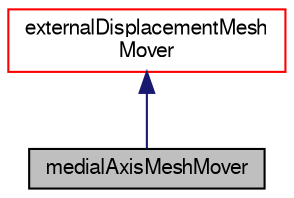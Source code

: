 digraph "medialAxisMeshMover"
{
  bgcolor="transparent";
  edge [fontname="FreeSans",fontsize="10",labelfontname="FreeSans",labelfontsize="10"];
  node [fontname="FreeSans",fontsize="10",shape=record];
  Node2 [label="medialAxisMeshMover",height=0.2,width=0.4,color="black", fillcolor="grey75", style="filled", fontcolor="black"];
  Node3 -> Node2 [dir="back",color="midnightblue",fontsize="10",style="solid",fontname="FreeSans"];
  Node3 [label="externalDisplacementMesh\lMover",height=0.2,width=0.4,color="red",URL="$a24650.html",tooltip="Virtual base class for mesh movers with externally provided displacement field giving the boundary co..."];
}
